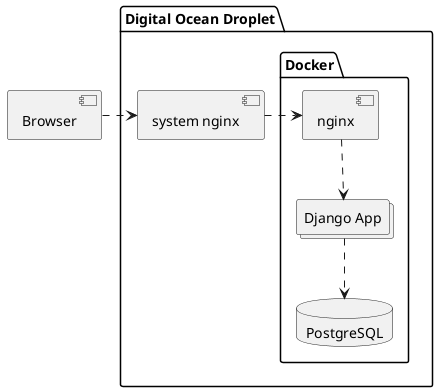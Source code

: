 @startuml

component Browser

package "Digital Ocean Droplet" {

    Browser .right.> [system nginx]

    package "Docker" {
        database PostgreSQL
        collections "Django App" as Django

        [system nginx] .right.> [nginx]
        [nginx] ..> Django
        Django ..> PostgreSQL
    }
}

@enduml
